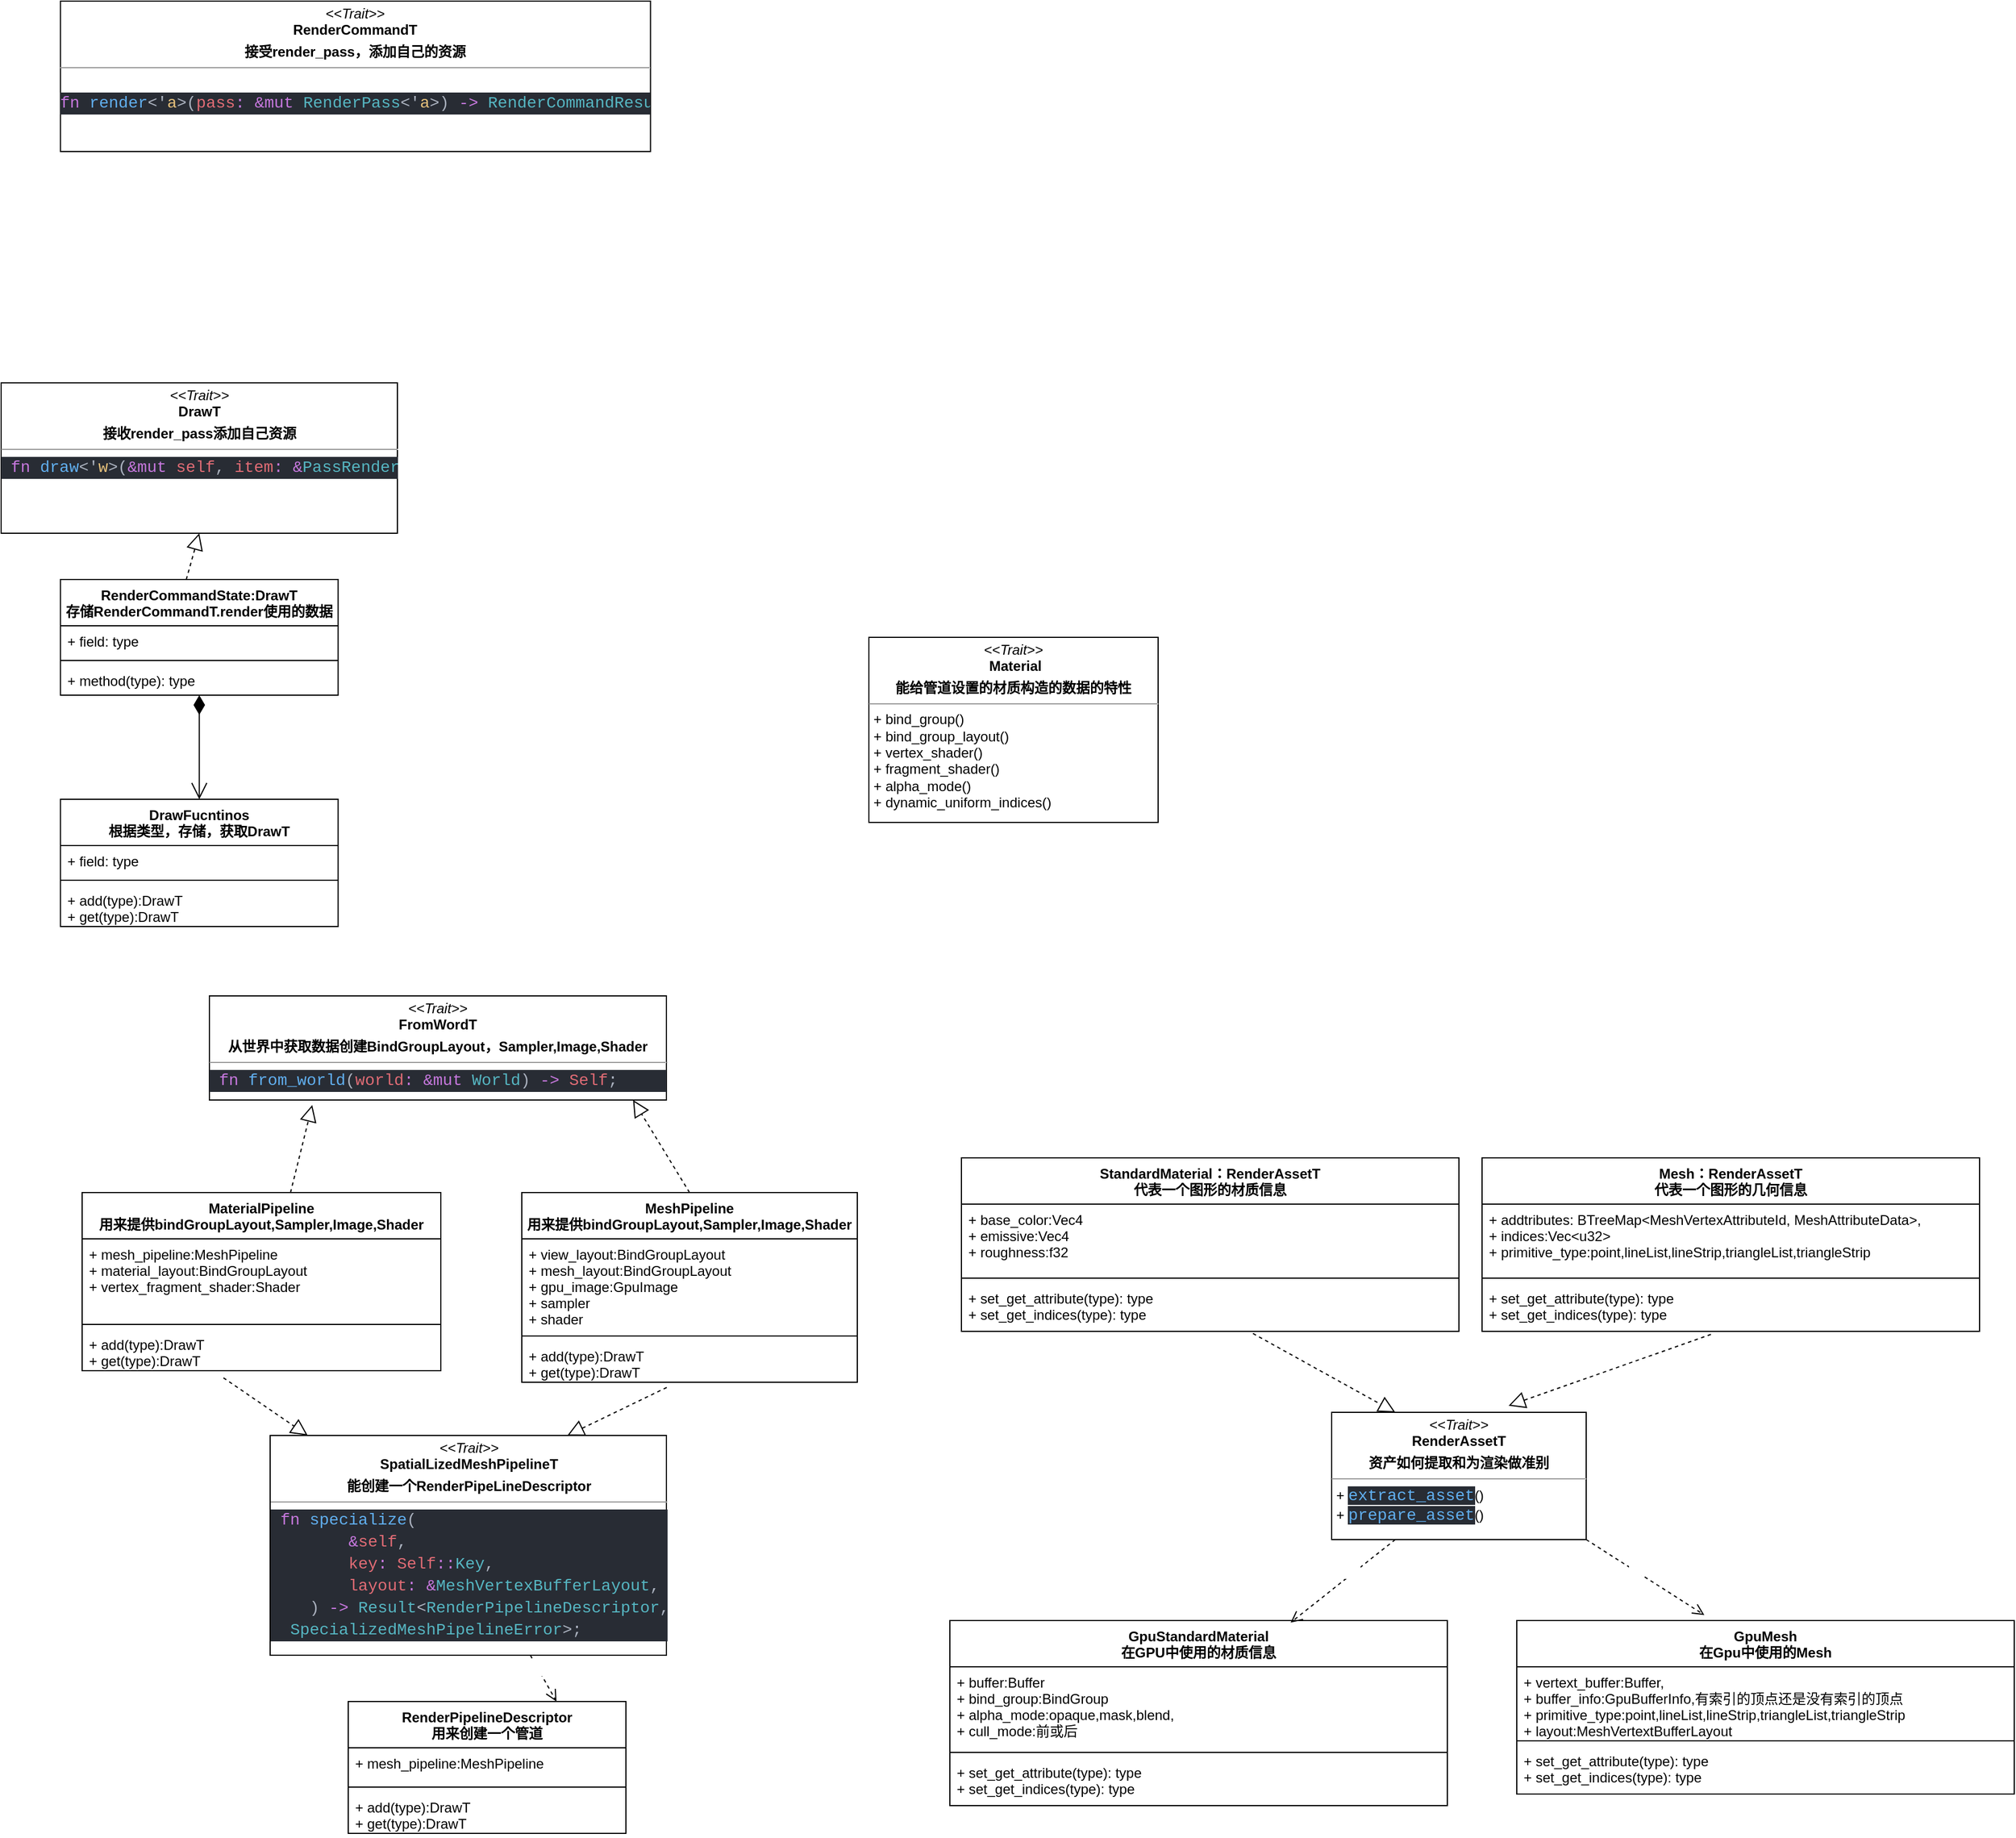 <mxfile version="20.0.0" type="device" pages="2"><diagram id="ZS0xPKCjgFTP1WVZPQhZ" name="Draw"><mxGraphModel dx="1178" dy="1984" grid="1" gridSize="10" guides="1" tooltips="1" connect="1" arrows="1" fold="1" page="1" pageScale="1" pageWidth="827" pageHeight="1169" math="0" shadow="0"><root><mxCell id="0"/><mxCell id="1" parent="0"/><mxCell id="HvEol30qNdgQpNLRlhJi-6" value="&lt;p style=&quot;margin:0px;margin-top:4px;text-align:center;&quot;&gt;&lt;i&gt;&amp;lt;&amp;lt;Trait&amp;gt;&amp;gt;&lt;/i&gt;&lt;br&gt;&lt;b&gt;DrawT&lt;/b&gt;&lt;/p&gt;&lt;p style=&quot;margin:0px;margin-top:4px;text-align:center;&quot;&gt;&lt;b&gt;接收render_pass添加自己资源&lt;/b&gt;&lt;/p&gt;&lt;hr size=&quot;1&quot;&gt;&lt;p style=&quot;margin:0px;margin-left:4px;&quot;&gt;&lt;/p&gt;&lt;div style=&quot;color: rgb(171, 178, 191); background-color: rgb(40, 44, 52); font-family: Consolas, &amp;quot;Courier New&amp;quot;, monospace; font-size: 14px; line-height: 19px;&quot;&gt;&amp;nbsp;&lt;span style=&quot;color: #c678dd;&quot;&gt;fn&lt;/span&gt; &lt;span style=&quot;color: #61afef;&quot;&gt;draw&lt;/span&gt;&amp;lt;'&lt;span style=&quot;color: #e5c07b;&quot;&gt;w&lt;/span&gt;&amp;gt;(&lt;span style=&quot;color: #c678dd;&quot;&gt;&amp;amp;mut&lt;/span&gt; &lt;span style=&quot;color: #e06c75;&quot;&gt;self&lt;/span&gt;, &lt;span style=&quot;color: #e06c75;&quot;&gt;item&lt;/span&gt;&lt;span style=&quot;color: #c678dd;&quot;&gt;:&lt;/span&gt; &lt;span style=&quot;color: #c678dd;&quot;&gt;&amp;amp;&lt;/span&gt;&lt;span style=&quot;color: #56b6c2;&quot;&gt;PassRender&lt;/span&gt;);&lt;/div&gt;&lt;p style=&quot;margin:0px;margin-left:4px;&quot;&gt;&lt;br&gt;&lt;/p&gt;" style="verticalAlign=top;align=left;overflow=fill;fontSize=12;fontFamily=Helvetica;html=1;" vertex="1" parent="1"><mxGeometry y="20" width="342.5" height="130" as="geometry"/></mxCell><mxCell id="HvEol30qNdgQpNLRlhJi-14" value="DrawFucntinos&#10;根据类型，存储，获取DrawT" style="swimlane;fontStyle=1;align=center;verticalAlign=top;childLayout=stackLayout;horizontal=1;startSize=40;horizontalStack=0;resizeParent=1;resizeParentMax=0;resizeLast=0;collapsible=1;marginBottom=0;" vertex="1" parent="1"><mxGeometry x="51.25" y="380" width="240" height="110" as="geometry"/></mxCell><mxCell id="HvEol30qNdgQpNLRlhJi-15" value="+ field: type" style="text;strokeColor=none;fillColor=none;align=left;verticalAlign=top;spacingLeft=4;spacingRight=4;overflow=hidden;rotatable=0;points=[[0,0.5],[1,0.5]];portConstraint=eastwest;" vertex="1" parent="HvEol30qNdgQpNLRlhJi-14"><mxGeometry y="40" width="240" height="26" as="geometry"/></mxCell><mxCell id="HvEol30qNdgQpNLRlhJi-16" value="" style="line;strokeWidth=1;fillColor=none;align=left;verticalAlign=middle;spacingTop=-1;spacingLeft=3;spacingRight=3;rotatable=0;labelPosition=right;points=[];portConstraint=eastwest;" vertex="1" parent="HvEol30qNdgQpNLRlhJi-14"><mxGeometry y="66" width="240" height="8" as="geometry"/></mxCell><mxCell id="HvEol30qNdgQpNLRlhJi-17" value="+ add(type):DrawT&#10;+ get(type):DrawT" style="text;strokeColor=none;fillColor=none;align=left;verticalAlign=top;spacingLeft=4;spacingRight=4;overflow=hidden;rotatable=0;points=[[0,0.5],[1,0.5]];portConstraint=eastwest;" vertex="1" parent="HvEol30qNdgQpNLRlhJi-14"><mxGeometry y="74" width="240" height="36" as="geometry"/></mxCell><mxCell id="Av7IVXU9ftDxY-Iki5OY-1" value="RenderCommandState:DrawT&#10;存储RenderCommandT.render使用的数据" style="swimlane;fontStyle=1;align=center;verticalAlign=top;childLayout=stackLayout;horizontal=1;startSize=40;horizontalStack=0;resizeParent=1;resizeParentMax=0;resizeLast=0;collapsible=1;marginBottom=0;" vertex="1" parent="1"><mxGeometry x="51.25" y="190" width="240" height="100" as="geometry"/></mxCell><mxCell id="Av7IVXU9ftDxY-Iki5OY-33" value="" style="endArrow=block;dashed=1;endFill=0;endSize=12;html=1;rounded=0;fontColor=#FFFFFF;entryX=0.5;entryY=1;entryDx=0;entryDy=0;" edge="1" parent="Av7IVXU9ftDxY-Iki5OY-1" target="HvEol30qNdgQpNLRlhJi-6"><mxGeometry width="160" relative="1" as="geometry"><mxPoint x="108.75" as="sourcePoint"/><mxPoint x="268.75" as="targetPoint"/></mxGeometry></mxCell><mxCell id="Av7IVXU9ftDxY-Iki5OY-2" value="+ field: type" style="text;strokeColor=none;fillColor=none;align=left;verticalAlign=top;spacingLeft=4;spacingRight=4;overflow=hidden;rotatable=0;points=[[0,0.5],[1,0.5]];portConstraint=eastwest;" vertex="1" parent="Av7IVXU9ftDxY-Iki5OY-1"><mxGeometry y="40" width="240" height="26" as="geometry"/></mxCell><mxCell id="Av7IVXU9ftDxY-Iki5OY-3" value="" style="line;strokeWidth=1;fillColor=none;align=left;verticalAlign=middle;spacingTop=-1;spacingLeft=3;spacingRight=3;rotatable=0;labelPosition=right;points=[];portConstraint=eastwest;" vertex="1" parent="Av7IVXU9ftDxY-Iki5OY-1"><mxGeometry y="66" width="240" height="8" as="geometry"/></mxCell><mxCell id="Av7IVXU9ftDxY-Iki5OY-4" value="+ method(type): type" style="text;strokeColor=none;fillColor=none;align=left;verticalAlign=top;spacingLeft=4;spacingRight=4;overflow=hidden;rotatable=0;points=[[0,0.5],[1,0.5]];portConstraint=eastwest;" vertex="1" parent="Av7IVXU9ftDxY-Iki5OY-1"><mxGeometry y="74" width="240" height="26" as="geometry"/></mxCell><mxCell id="Av7IVXU9ftDxY-Iki5OY-5" value="&lt;p style=&quot;margin:0px;margin-top:4px;text-align:center;&quot;&gt;&lt;i&gt;&amp;lt;&amp;lt;Trait&amp;gt;&amp;gt;&lt;/i&gt;&lt;br&gt;&lt;b&gt;RenderCommandT&lt;/b&gt;&lt;/p&gt;&lt;p style=&quot;margin:0px;margin-top:4px;text-align:center;&quot;&gt;&lt;b&gt;接受render_pass，添加自己的资源&lt;/b&gt;&lt;/p&gt;&lt;hr size=&quot;1&quot;&gt;&lt;p style=&quot;margin:0px;margin-left:4px;&quot;&gt;&lt;/p&gt;&lt;p style=&quot;margin:0px;margin-left:4px;&quot;&gt;&lt;br&gt;&lt;/p&gt;&lt;div style=&quot;color: rgb(171, 178, 191); background-color: rgb(40, 44, 52); font-family: Consolas, &amp;quot;Courier New&amp;quot;, monospace; font-size: 14px; line-height: 19px;&quot;&gt;&lt;span style=&quot;color: #c678dd;&quot;&gt;fn&lt;/span&gt; &lt;span style=&quot;color: #61afef;&quot;&gt;render&lt;/span&gt;&amp;lt;'&lt;span style=&quot;color: #e5c07b;&quot;&gt;a&lt;/span&gt;&amp;gt;(&lt;span style=&quot;color: #e06c75;&quot;&gt;pass&lt;/span&gt;&lt;span style=&quot;color: #c678dd;&quot;&gt;:&lt;/span&gt; &lt;span style=&quot;color: #c678dd;&quot;&gt;&amp;amp;mut&lt;/span&gt; &lt;span style=&quot;color: #56b6c2;&quot;&gt;RenderPass&lt;/span&gt;&amp;lt;'&lt;span style=&quot;color: #e5c07b;&quot;&gt;a&lt;/span&gt;&amp;gt;) &lt;span style=&quot;color: #c678dd;&quot;&gt;-&amp;gt;&lt;/span&gt; &lt;span style=&quot;color: #56b6c2;&quot;&gt;RenderCommandResult&lt;/span&gt;;&lt;/div&gt;" style="verticalAlign=top;align=left;overflow=fill;fontSize=12;fontFamily=Helvetica;html=1;" vertex="1" parent="1"><mxGeometry x="51.25" y="-310" width="510" height="130" as="geometry"/></mxCell><mxCell id="Av7IVXU9ftDxY-Iki5OY-25" value="&lt;p style=&quot;margin:0px;margin-top:4px;text-align:center;&quot;&gt;&lt;i&gt;&amp;lt;&amp;lt;Trait&amp;gt;&amp;gt;&lt;/i&gt;&lt;br&gt;&lt;b&gt;&amp;nbsp;Material&lt;/b&gt;&lt;/p&gt;&lt;p style=&quot;margin:0px;margin-top:4px;text-align:center;&quot;&gt;&lt;b&gt;能给管道设置的材质构造的数据的特性&lt;/b&gt;&lt;/p&gt;&lt;hr size=&quot;1&quot;&gt;&lt;p style=&quot;margin:0px;margin-left:4px;&quot;&gt;&lt;/p&gt;&lt;p style=&quot;margin:0px;margin-left:4px;&quot;&gt;+ bind_group()&lt;/p&gt;&lt;p style=&quot;margin:0px;margin-left:4px;&quot;&gt;+ bind_group_layout()&lt;/p&gt;&lt;p style=&quot;margin:0px;margin-left:4px;&quot;&gt;+ vertex_shader()&lt;/p&gt;&lt;p style=&quot;margin:0px;margin-left:4px;&quot;&gt;+ fragment_shader()&lt;/p&gt;&lt;p style=&quot;margin:0px;margin-left:4px;&quot;&gt;+ alpha_mode()&lt;/p&gt;&lt;p style=&quot;margin:0px;margin-left:4px;&quot;&gt;+ dynamic_uniform_indices()&lt;/p&gt;" style="verticalAlign=top;align=left;overflow=fill;fontSize=12;fontFamily=Helvetica;html=1;" vertex="1" parent="1"><mxGeometry x="750" y="240" width="250" height="160" as="geometry"/></mxCell><mxCell id="Av7IVXU9ftDxY-Iki5OY-34" value="1" style="endArrow=open;html=1;endSize=12;startArrow=diamondThin;startSize=14;startFill=1;edgeStyle=orthogonalEdgeStyle;align=left;verticalAlign=bottom;rounded=0;fontColor=#FFFFFF;entryX=0.5;entryY=0;entryDx=0;entryDy=0;" edge="1" parent="1" source="Av7IVXU9ftDxY-Iki5OY-1" target="HvEol30qNdgQpNLRlhJi-14"><mxGeometry x="-1" y="3" relative="1" as="geometry"><mxPoint x="270" y="330" as="sourcePoint"/><mxPoint x="620" y="240" as="targetPoint"/></mxGeometry></mxCell><mxCell id="Av7IVXU9ftDxY-Iki5OY-67" value="" style="group" vertex="1" connectable="0" parent="1"><mxGeometry x="70" y="550" width="670" height="724" as="geometry"/></mxCell><mxCell id="Av7IVXU9ftDxY-Iki5OY-48" value="&lt;p style=&quot;margin:0px;margin-top:4px;text-align:center;&quot;&gt;&lt;i&gt;&amp;lt;&amp;lt;Trait&amp;gt;&amp;gt;&lt;/i&gt;&lt;br&gt;&lt;b&gt;SpatialLizedMeshPipelineT&lt;/b&gt;&lt;/p&gt;&lt;p style=&quot;margin:0px;margin-top:4px;text-align:center;&quot;&gt;&lt;b&gt;能创建一个RenderPipeLineDescriptor&lt;/b&gt;&lt;/p&gt;&lt;hr size=&quot;1&quot;&gt;&lt;p style=&quot;margin:0px;margin-left:4px;&quot;&gt;&lt;/p&gt;&lt;div style=&quot;color: rgb(171, 178, 191); background-color: rgb(40, 44, 52); font-family: Consolas, &amp;quot;Courier New&amp;quot;, monospace; font-size: 14px; line-height: 19px;&quot;&gt;&amp;nbsp;&lt;span style=&quot;color: rgb(198, 120, 221);&quot;&gt;fn&lt;/span&gt;&lt;span style=&quot;&quot;&gt; &lt;/span&gt;&lt;span style=&quot;color: rgb(97, 175, 239);&quot;&gt;specialize&lt;/span&gt;&lt;span style=&quot;&quot;&gt;(&lt;/span&gt;&lt;/div&gt;&lt;div style=&quot;color: rgb(171, 178, 191); background-color: rgb(40, 44, 52); font-family: Consolas, &amp;quot;Courier New&amp;quot;, monospace; font-size: 14px; line-height: 19px;&quot;&gt;&lt;div&gt;&amp;nbsp; &amp;nbsp; &amp;nbsp; &amp;nbsp; &lt;span style=&quot;color: #c678dd;&quot;&gt;&amp;amp;&lt;/span&gt;&lt;span style=&quot;color: #e06c75;&quot;&gt;self&lt;/span&gt;,&lt;/div&gt;&lt;div&gt;&amp;nbsp; &amp;nbsp; &amp;nbsp; &amp;nbsp; &lt;span style=&quot;color: #e06c75;&quot;&gt;key&lt;/span&gt;&lt;span style=&quot;color: #c678dd;&quot;&gt;:&lt;/span&gt; &lt;span style=&quot;color: #e06c75;&quot;&gt;Self&lt;/span&gt;&lt;span style=&quot;color: #c678dd;&quot;&gt;::&lt;/span&gt;&lt;span style=&quot;color: #56b6c2;&quot;&gt;Key&lt;/span&gt;,&lt;/div&gt;&lt;div&gt;&amp;nbsp; &amp;nbsp; &amp;nbsp; &amp;nbsp; &lt;span style=&quot;color: #e06c75;&quot;&gt;layout&lt;/span&gt;&lt;span style=&quot;color: #c678dd;&quot;&gt;:&lt;/span&gt; &lt;span style=&quot;color: #c678dd;&quot;&gt;&amp;amp;&lt;/span&gt;&lt;span style=&quot;color: #56b6c2;&quot;&gt;MeshVertexBufferLayout&lt;/span&gt;,&lt;/div&gt;&lt;div&gt;&amp;nbsp; &amp;nbsp; ) &lt;span style=&quot;color: #c678dd;&quot;&gt;-&amp;gt;&lt;/span&gt; &lt;span style=&quot;color: #56b6c2;&quot;&gt;Result&lt;/span&gt;&amp;lt;&lt;span style=&quot;color: #56b6c2;&quot;&gt;RenderPipelineDescriptor&lt;/span&gt;,&lt;/div&gt;&lt;div&gt;&amp;nbsp; &lt;span style=&quot;color: #56b6c2;&quot;&gt;SpecializedMeshPipelineError&lt;/span&gt;&amp;gt;;&lt;/div&gt;&lt;/div&gt;&lt;p style=&quot;margin:0px;margin-left:4px;&quot;&gt;&lt;br&gt;&lt;/p&gt;" style="verticalAlign=top;align=left;overflow=fill;fontSize=12;fontFamily=Helvetica;html=1;" vertex="1" parent="Av7IVXU9ftDxY-Iki5OY-67"><mxGeometry x="162.5" y="380" width="342.5" height="190" as="geometry"/></mxCell><mxCell id="Av7IVXU9ftDxY-Iki5OY-49" value="MaterialPipeline&#10;用来提供bindGroupLayout,Sampler,Image,Shader" style="swimlane;fontStyle=1;align=center;verticalAlign=top;childLayout=stackLayout;horizontal=1;startSize=40;horizontalStack=0;resizeParent=1;resizeParentMax=0;resizeLast=0;collapsible=1;marginBottom=0;" vertex="1" parent="Av7IVXU9ftDxY-Iki5OY-67"><mxGeometry y="170" width="310" height="154" as="geometry"/></mxCell><mxCell id="Av7IVXU9ftDxY-Iki5OY-50" value="+ mesh_pipeline:MeshPipeline&#10;+ material_layout:BindGroupLayout&#10;+ vertex_fragment_shader:Shader" style="text;strokeColor=none;fillColor=none;align=left;verticalAlign=top;spacingLeft=4;spacingRight=4;overflow=hidden;rotatable=0;points=[[0,0.5],[1,0.5]];portConstraint=eastwest;" vertex="1" parent="Av7IVXU9ftDxY-Iki5OY-49"><mxGeometry y="40" width="310" height="70" as="geometry"/></mxCell><mxCell id="Av7IVXU9ftDxY-Iki5OY-51" value="" style="line;strokeWidth=1;fillColor=none;align=left;verticalAlign=middle;spacingTop=-1;spacingLeft=3;spacingRight=3;rotatable=0;labelPosition=right;points=[];portConstraint=eastwest;" vertex="1" parent="Av7IVXU9ftDxY-Iki5OY-49"><mxGeometry y="110" width="310" height="8" as="geometry"/></mxCell><mxCell id="Av7IVXU9ftDxY-Iki5OY-52" value="+ add(type):DrawT&#10;+ get(type):DrawT" style="text;strokeColor=none;fillColor=none;align=left;verticalAlign=top;spacingLeft=4;spacingRight=4;overflow=hidden;rotatable=0;points=[[0,0.5],[1,0.5]];portConstraint=eastwest;" vertex="1" parent="Av7IVXU9ftDxY-Iki5OY-49"><mxGeometry y="118" width="310" height="36" as="geometry"/></mxCell><mxCell id="Av7IVXU9ftDxY-Iki5OY-53" value="" style="endArrow=block;dashed=1;endFill=0;endSize=12;html=1;rounded=0;fontColor=#FFFFFF;exitX=0.394;exitY=1.171;exitDx=0;exitDy=0;exitPerimeter=0;" edge="1" parent="Av7IVXU9ftDxY-Iki5OY-67" source="Av7IVXU9ftDxY-Iki5OY-52" target="Av7IVXU9ftDxY-Iki5OY-48"><mxGeometry width="160" relative="1" as="geometry"><mxPoint x="570" y="-90.002" as="sourcePoint"/><mxPoint x="693.02" y="-21.85" as="targetPoint"/><Array as="points"/></mxGeometry></mxCell><mxCell id="Av7IVXU9ftDxY-Iki5OY-54" value="RenderPipelineDescriptor&#10;用来创建一个管道" style="swimlane;fontStyle=1;align=center;verticalAlign=top;childLayout=stackLayout;horizontal=1;startSize=40;horizontalStack=0;resizeParent=1;resizeParentMax=0;resizeLast=0;collapsible=1;marginBottom=0;" vertex="1" parent="Av7IVXU9ftDxY-Iki5OY-67"><mxGeometry x="230" y="610" width="240" height="114" as="geometry"/></mxCell><mxCell id="Av7IVXU9ftDxY-Iki5OY-55" value="+ mesh_pipeline:MeshPipeline" style="text;strokeColor=none;fillColor=none;align=left;verticalAlign=top;spacingLeft=4;spacingRight=4;overflow=hidden;rotatable=0;points=[[0,0.5],[1,0.5]];portConstraint=eastwest;" vertex="1" parent="Av7IVXU9ftDxY-Iki5OY-54"><mxGeometry y="40" width="240" height="30" as="geometry"/></mxCell><mxCell id="Av7IVXU9ftDxY-Iki5OY-56" value="" style="line;strokeWidth=1;fillColor=none;align=left;verticalAlign=middle;spacingTop=-1;spacingLeft=3;spacingRight=3;rotatable=0;labelPosition=right;points=[];portConstraint=eastwest;" vertex="1" parent="Av7IVXU9ftDxY-Iki5OY-54"><mxGeometry y="70" width="240" height="8" as="geometry"/></mxCell><mxCell id="Av7IVXU9ftDxY-Iki5OY-57" value="+ add(type):DrawT&#10;+ get(type):DrawT" style="text;strokeColor=none;fillColor=none;align=left;verticalAlign=top;spacingLeft=4;spacingRight=4;overflow=hidden;rotatable=0;points=[[0,0.5],[1,0.5]];portConstraint=eastwest;" vertex="1" parent="Av7IVXU9ftDxY-Iki5OY-54"><mxGeometry y="78" width="240" height="36" as="geometry"/></mxCell><mxCell id="Av7IVXU9ftDxY-Iki5OY-58" value="return" style="html=1;verticalAlign=bottom;endArrow=open;dashed=1;endSize=8;rounded=0;fontColor=#FFFFFF;entryX=0.75;entryY=0;entryDx=0;entryDy=0;" edge="1" parent="Av7IVXU9ftDxY-Iki5OY-67" source="Av7IVXU9ftDxY-Iki5OY-48" target="Av7IVXU9ftDxY-Iki5OY-54"><mxGeometry relative="1" as="geometry"><mxPoint x="480" y="240" as="sourcePoint"/><mxPoint x="400" y="240" as="targetPoint"/></mxGeometry></mxCell><mxCell id="Av7IVXU9ftDxY-Iki5OY-59" value="MeshPipeline&#10;用来提供bindGroupLayout,Sampler,Image,Shader" style="swimlane;fontStyle=1;align=center;verticalAlign=top;childLayout=stackLayout;horizontal=1;startSize=40;horizontalStack=0;resizeParent=1;resizeParentMax=0;resizeLast=0;collapsible=1;marginBottom=0;" vertex="1" parent="Av7IVXU9ftDxY-Iki5OY-67"><mxGeometry x="380" y="170" width="290" height="164" as="geometry"/></mxCell><mxCell id="Av7IVXU9ftDxY-Iki5OY-60" value="+ view_layout:BindGroupLayout&#10;+ mesh_layout:BindGroupLayout&#10;+ gpu_image:GpuImage&#10;+ sampler&#10;+ shader&#10;" style="text;strokeColor=none;fillColor=none;align=left;verticalAlign=top;spacingLeft=4;spacingRight=4;overflow=hidden;rotatable=0;points=[[0,0.5],[1,0.5]];portConstraint=eastwest;" vertex="1" parent="Av7IVXU9ftDxY-Iki5OY-59"><mxGeometry y="40" width="290" height="80" as="geometry"/></mxCell><mxCell id="Av7IVXU9ftDxY-Iki5OY-61" value="" style="line;strokeWidth=1;fillColor=none;align=left;verticalAlign=middle;spacingTop=-1;spacingLeft=3;spacingRight=3;rotatable=0;labelPosition=right;points=[];portConstraint=eastwest;" vertex="1" parent="Av7IVXU9ftDxY-Iki5OY-59"><mxGeometry y="120" width="290" height="8" as="geometry"/></mxCell><mxCell id="Av7IVXU9ftDxY-Iki5OY-62" value="+ add(type):DrawT&#10;+ get(type):DrawT" style="text;strokeColor=none;fillColor=none;align=left;verticalAlign=top;spacingLeft=4;spacingRight=4;overflow=hidden;rotatable=0;points=[[0,0.5],[1,0.5]];portConstraint=eastwest;" vertex="1" parent="Av7IVXU9ftDxY-Iki5OY-59"><mxGeometry y="128" width="290" height="36" as="geometry"/></mxCell><mxCell id="Av7IVXU9ftDxY-Iki5OY-63" value="" style="endArrow=block;dashed=1;endFill=0;endSize=12;html=1;rounded=0;fontColor=#FFFFFF;entryX=0.75;entryY=0;entryDx=0;entryDy=0;exitX=0.432;exitY=1.125;exitDx=0;exitDy=0;exitPerimeter=0;" edge="1" parent="Av7IVXU9ftDxY-Iki5OY-67" source="Av7IVXU9ftDxY-Iki5OY-62" target="Av7IVXU9ftDxY-Iki5OY-48"><mxGeometry width="160" relative="1" as="geometry"><mxPoint x="657" y="330.156" as="sourcePoint"/><mxPoint x="768.065" y="400" as="targetPoint"/><Array as="points"/></mxGeometry></mxCell><mxCell id="Av7IVXU9ftDxY-Iki5OY-64" value="&lt;p style=&quot;margin:0px;margin-top:4px;text-align:center;&quot;&gt;&lt;i&gt;&amp;lt;&amp;lt;Trait&amp;gt;&amp;gt;&lt;/i&gt;&lt;br&gt;&lt;b&gt;FromWordT&lt;/b&gt;&lt;/p&gt;&lt;p style=&quot;margin:0px;margin-top:4px;text-align:center;&quot;&gt;&lt;b&gt;从世界中获取数据创建BindGroupLayout，Sampler,Image,Shader&lt;/b&gt;&lt;/p&gt;&lt;hr size=&quot;1&quot;&gt;&lt;p style=&quot;margin:0px;margin-left:4px;&quot;&gt;&lt;/p&gt;&lt;div style=&quot;color: rgb(171, 178, 191); background-color: rgb(40, 44, 52); font-family: Consolas, &amp;quot;Courier New&amp;quot;, monospace; font-size: 14px; line-height: 19px;&quot;&gt;&amp;nbsp;&lt;span style=&quot;color: rgb(198, 120, 221);&quot;&gt;fn&lt;/span&gt;&lt;span style=&quot;&quot;&gt; &lt;/span&gt;&lt;span style=&quot;color: rgb(97, 175, 239);&quot;&gt;from_world&lt;/span&gt;&lt;span style=&quot;&quot;&gt;(&lt;/span&gt;&lt;span style=&quot;color: rgb(224, 108, 117);&quot;&gt;world&lt;/span&gt;&lt;span style=&quot;color: rgb(198, 120, 221);&quot;&gt;:&lt;/span&gt;&lt;span style=&quot;&quot;&gt; &lt;/span&gt;&lt;span style=&quot;color: rgb(198, 120, 221);&quot;&gt;&amp;amp;mut&lt;/span&gt;&lt;span style=&quot;&quot;&gt; &lt;/span&gt;&lt;span style=&quot;color: rgb(86, 182, 194);&quot;&gt;World&lt;/span&gt;&lt;span style=&quot;&quot;&gt;) &lt;/span&gt;&lt;span style=&quot;color: rgb(198, 120, 221);&quot;&gt;-&amp;gt;&lt;/span&gt;&lt;span style=&quot;&quot;&gt; &lt;/span&gt;&lt;span style=&quot;color: rgb(224, 108, 117);&quot;&gt;Self&lt;/span&gt;&lt;span style=&quot;&quot;&gt;;&lt;/span&gt;&lt;/div&gt;&lt;p style=&quot;margin:0px;margin-left:4px;&quot;&gt;&lt;br&gt;&lt;/p&gt;" style="verticalAlign=top;align=left;overflow=fill;fontSize=12;fontFamily=Helvetica;html=1;" vertex="1" parent="Av7IVXU9ftDxY-Iki5OY-67"><mxGeometry x="110" width="395" height="90" as="geometry"/></mxCell><mxCell id="Av7IVXU9ftDxY-Iki5OY-65" value="" style="endArrow=block;dashed=1;endFill=0;endSize=12;html=1;rounded=0;fontColor=#FFFFFF;entryX=0.225;entryY=1.048;entryDx=0;entryDy=0;entryPerimeter=0;exitX=0.581;exitY=0;exitDx=0;exitDy=0;exitPerimeter=0;" edge="1" parent="Av7IVXU9ftDxY-Iki5OY-67" source="Av7IVXU9ftDxY-Iki5OY-49" target="Av7IVXU9ftDxY-Iki5OY-64"><mxGeometry width="160" relative="1" as="geometry"><mxPoint x="190" y="160" as="sourcePoint"/><mxPoint x="142.82" y="109.84" as="targetPoint"/><Array as="points"/></mxGeometry></mxCell><mxCell id="Av7IVXU9ftDxY-Iki5OY-66" value="" style="endArrow=block;dashed=1;endFill=0;endSize=12;html=1;rounded=0;fontColor=#FFFFFF;entryX=0.927;entryY=1;entryDx=0;entryDy=0;entryPerimeter=0;exitX=0.5;exitY=0;exitDx=0;exitDy=0;" edge="1" parent="Av7IVXU9ftDxY-Iki5OY-67" source="Av7IVXU9ftDxY-Iki5OY-59" target="Av7IVXU9ftDxY-Iki5OY-64"><mxGeometry width="160" relative="1" as="geometry"><mxPoint x="391.25" y="99.996" as="sourcePoint"/><mxPoint x="464.07" y="149.84" as="targetPoint"/><Array as="points"/></mxGeometry></mxCell><mxCell id="Av7IVXU9ftDxY-Iki5OY-68" value="" style="group" vertex="1" connectable="0" parent="1"><mxGeometry x="820" y="690" width="920" height="560" as="geometry"/></mxCell><mxCell id="Av7IVXU9ftDxY-Iki5OY-10" value="Mesh：RenderAssetT&#10;代表一个图形的几何信息" style="swimlane;fontStyle=1;align=center;verticalAlign=top;childLayout=stackLayout;horizontal=1;startSize=40;horizontalStack=0;resizeParent=1;resizeParentMax=0;resizeLast=0;collapsible=1;marginBottom=0;" vertex="1" parent="Av7IVXU9ftDxY-Iki5OY-68"><mxGeometry x="460" width="430" height="150" as="geometry"/></mxCell><mxCell id="Av7IVXU9ftDxY-Iki5OY-11" value="+ addtributes: BTreeMap&lt;MeshVertexAttributeId, MeshAttributeData&gt;,&#10;+ indices:Vec&lt;u32&gt;&#10;+ primitive_type:point,lineList,lineStrip,triangleList,triangleStrip" style="text;strokeColor=none;fillColor=none;align=left;verticalAlign=top;spacingLeft=4;spacingRight=4;overflow=hidden;rotatable=0;points=[[0,0.5],[1,0.5]];portConstraint=eastwest;" vertex="1" parent="Av7IVXU9ftDxY-Iki5OY-10"><mxGeometry y="40" width="430" height="60" as="geometry"/></mxCell><mxCell id="Av7IVXU9ftDxY-Iki5OY-12" value="" style="line;strokeWidth=1;fillColor=none;align=left;verticalAlign=middle;spacingTop=-1;spacingLeft=3;spacingRight=3;rotatable=0;labelPosition=right;points=[];portConstraint=eastwest;" vertex="1" parent="Av7IVXU9ftDxY-Iki5OY-10"><mxGeometry y="100" width="430" height="8" as="geometry"/></mxCell><mxCell id="Av7IVXU9ftDxY-Iki5OY-13" value="+ set_get_attribute(type): type&#10;+ set_get_indices(type): type" style="text;strokeColor=none;fillColor=none;align=left;verticalAlign=top;spacingLeft=4;spacingRight=4;overflow=hidden;rotatable=0;points=[[0,0.5],[1,0.5]];portConstraint=eastwest;" vertex="1" parent="Av7IVXU9ftDxY-Iki5OY-10"><mxGeometry y="108" width="430" height="42" as="geometry"/></mxCell><mxCell id="Av7IVXU9ftDxY-Iki5OY-21" value="GpuMesh&#10;在Gpu中使用的Mesh" style="swimlane;fontStyle=1;align=center;verticalAlign=top;childLayout=stackLayout;horizontal=1;startSize=40;horizontalStack=0;resizeParent=1;resizeParentMax=0;resizeLast=0;collapsible=1;marginBottom=0;" vertex="1" parent="Av7IVXU9ftDxY-Iki5OY-68"><mxGeometry x="490" y="400" width="430" height="150" as="geometry"/></mxCell><mxCell id="Av7IVXU9ftDxY-Iki5OY-22" value="+ vertext_buffer:Buffer,&#10;+ buffer_info:GpuBufferInfo,有索引的顶点还是没有索引的顶点&#10;+ primitive_type:point,lineList,lineStrip,triangleList,triangleStrip&#10;+ layout:MeshVertextBufferLayout" style="text;strokeColor=none;fillColor=none;align=left;verticalAlign=top;spacingLeft=4;spacingRight=4;overflow=hidden;rotatable=0;points=[[0,0.5],[1,0.5]];portConstraint=eastwest;" vertex="1" parent="Av7IVXU9ftDxY-Iki5OY-21"><mxGeometry y="40" width="430" height="60" as="geometry"/></mxCell><mxCell id="Av7IVXU9ftDxY-Iki5OY-23" value="" style="line;strokeWidth=1;fillColor=none;align=left;verticalAlign=middle;spacingTop=-1;spacingLeft=3;spacingRight=3;rotatable=0;labelPosition=right;points=[];portConstraint=eastwest;" vertex="1" parent="Av7IVXU9ftDxY-Iki5OY-21"><mxGeometry y="100" width="430" height="8" as="geometry"/></mxCell><mxCell id="Av7IVXU9ftDxY-Iki5OY-24" value="+ set_get_attribute(type): type&#10;+ set_get_indices(type): type" style="text;strokeColor=none;fillColor=none;align=left;verticalAlign=top;spacingLeft=4;spacingRight=4;overflow=hidden;rotatable=0;points=[[0,0.5],[1,0.5]];portConstraint=eastwest;" vertex="1" parent="Av7IVXU9ftDxY-Iki5OY-21"><mxGeometry y="108" width="430" height="42" as="geometry"/></mxCell><mxCell id="Av7IVXU9ftDxY-Iki5OY-26" value="&lt;p style=&quot;margin:0px;margin-top:4px;text-align:center;&quot;&gt;&lt;i&gt;&amp;lt;&amp;lt;Trait&amp;gt;&amp;gt;&lt;/i&gt;&lt;br&gt;&lt;b&gt;RenderAssetT&lt;/b&gt;&lt;/p&gt;&lt;p style=&quot;margin:0px;margin-top:4px;text-align:center;&quot;&gt;&lt;b&gt;资产如何提取和为渲染做准别&lt;/b&gt;&lt;/p&gt;&lt;hr size=&quot;1&quot;&gt;&lt;p style=&quot;margin:0px;margin-left:4px;&quot;&gt;&lt;/p&gt;&lt;p style=&quot;margin:0px;margin-left:4px;&quot;&gt;+&amp;nbsp;&lt;span style=&quot;color: rgb(97, 175, 239); background-color: rgb(40, 44, 52); font-family: Consolas, &amp;quot;Courier New&amp;quot;, monospace; font-size: 14px;&quot;&gt;extract_asset&lt;/span&gt;&lt;span style=&quot;background-color: initial;&quot;&gt;()&lt;/span&gt;&lt;/p&gt;&lt;p style=&quot;margin:0px;margin-left:4px;&quot;&gt;+&amp;nbsp;&lt;span style=&quot;color: rgb(97, 175, 239); background-color: rgb(40, 44, 52); font-family: Consolas, &amp;quot;Courier New&amp;quot;, monospace; font-size: 14px;&quot;&gt;prepare_asset&lt;/span&gt;&lt;span style=&quot;background-color: initial;&quot;&gt;()&lt;/span&gt;&lt;/p&gt;" style="verticalAlign=top;align=left;overflow=fill;fontSize=12;fontFamily=Helvetica;html=1;" vertex="1" parent="Av7IVXU9ftDxY-Iki5OY-68"><mxGeometry x="330" y="220" width="220" height="110" as="geometry"/></mxCell><mxCell id="Av7IVXU9ftDxY-Iki5OY-30" value="return" style="html=1;verticalAlign=bottom;endArrow=open;dashed=1;endSize=8;rounded=0;fontColor=#FFFFFF;entryX=0.377;entryY=-0.032;entryDx=0;entryDy=0;exitX=1;exitY=1;exitDx=0;exitDy=0;entryPerimeter=0;" edge="1" parent="Av7IVXU9ftDxY-Iki5OY-68" source="Av7IVXU9ftDxY-Iki5OY-26" target="Av7IVXU9ftDxY-Iki5OY-21"><mxGeometry relative="1" as="geometry"><mxPoint x="320" y="340" as="sourcePoint"/><mxPoint x="180" y="400" as="targetPoint"/></mxGeometry></mxCell><mxCell id="Av7IVXU9ftDxY-Iki5OY-37" value="" style="endArrow=block;dashed=1;endFill=0;endSize=12;html=1;rounded=0;fontColor=#FFFFFF;entryX=0.695;entryY=-0.052;entryDx=0;entryDy=0;exitX=0.46;exitY=1.063;exitDx=0;exitDy=0;exitPerimeter=0;entryPerimeter=0;" edge="1" parent="Av7IVXU9ftDxY-Iki5OY-68" source="Av7IVXU9ftDxY-Iki5OY-13" target="Av7IVXU9ftDxY-Iki5OY-26"><mxGeometry width="160" relative="1" as="geometry"><mxPoint x="200" y="350" as="sourcePoint"/><mxPoint x="211.25" y="290" as="targetPoint"/><Array as="points"/></mxGeometry></mxCell><mxCell id="Av7IVXU9ftDxY-Iki5OY-38" value="StandardMaterial：RenderAssetT&#10;代表一个图形的材质信息" style="swimlane;fontStyle=1;align=center;verticalAlign=top;childLayout=stackLayout;horizontal=1;startSize=40;horizontalStack=0;resizeParent=1;resizeParentMax=0;resizeLast=0;collapsible=1;marginBottom=0;" vertex="1" parent="Av7IVXU9ftDxY-Iki5OY-68"><mxGeometry x="10" width="430" height="150" as="geometry"/></mxCell><mxCell id="Av7IVXU9ftDxY-Iki5OY-39" value="+ base_color:Vec4&#10;+ emissive:Vec4&#10;+ roughness:f32" style="text;strokeColor=none;fillColor=none;align=left;verticalAlign=top;spacingLeft=4;spacingRight=4;overflow=hidden;rotatable=0;points=[[0,0.5],[1,0.5]];portConstraint=eastwest;" vertex="1" parent="Av7IVXU9ftDxY-Iki5OY-38"><mxGeometry y="40" width="430" height="60" as="geometry"/></mxCell><mxCell id="Av7IVXU9ftDxY-Iki5OY-40" value="" style="line;strokeWidth=1;fillColor=none;align=left;verticalAlign=middle;spacingTop=-1;spacingLeft=3;spacingRight=3;rotatable=0;labelPosition=right;points=[];portConstraint=eastwest;" vertex="1" parent="Av7IVXU9ftDxY-Iki5OY-38"><mxGeometry y="100" width="430" height="8" as="geometry"/></mxCell><mxCell id="Av7IVXU9ftDxY-Iki5OY-41" value="+ set_get_attribute(type): type&#10;+ set_get_indices(type): type" style="text;strokeColor=none;fillColor=none;align=left;verticalAlign=top;spacingLeft=4;spacingRight=4;overflow=hidden;rotatable=0;points=[[0,0.5],[1,0.5]];portConstraint=eastwest;" vertex="1" parent="Av7IVXU9ftDxY-Iki5OY-38"><mxGeometry y="108" width="430" height="42" as="geometry"/></mxCell><mxCell id="Av7IVXU9ftDxY-Iki5OY-42" value="" style="endArrow=block;dashed=1;endFill=0;endSize=12;html=1;rounded=0;fontColor=#FFFFFF;entryX=0.25;entryY=0;entryDx=0;entryDy=0;exitX=0.586;exitY=1.044;exitDx=0;exitDy=0;exitPerimeter=0;" edge="1" parent="Av7IVXU9ftDxY-Iki5OY-68" source="Av7IVXU9ftDxY-Iki5OY-41" target="Av7IVXU9ftDxY-Iki5OY-26"><mxGeometry width="160" relative="1" as="geometry"><mxPoint x="353.34" y="484.25" as="sourcePoint"/><mxPoint x="60" y="405.75" as="targetPoint"/><Array as="points"/></mxGeometry></mxCell><mxCell id="Av7IVXU9ftDxY-Iki5OY-43" value="GpuStandardMaterial&#10;在GPU中使用的材质信息" style="swimlane;fontStyle=1;align=center;verticalAlign=top;childLayout=stackLayout;horizontal=1;startSize=40;horizontalStack=0;resizeParent=1;resizeParentMax=0;resizeLast=0;collapsible=1;marginBottom=0;" vertex="1" parent="Av7IVXU9ftDxY-Iki5OY-68"><mxGeometry y="400" width="430" height="160" as="geometry"/></mxCell><mxCell id="Av7IVXU9ftDxY-Iki5OY-44" value="+ buffer:Buffer&#10;+ bind_group:BindGroup&#10;+ alpha_mode:opaque,mask,blend,&#10;+ cull_mode:前或后" style="text;strokeColor=none;fillColor=none;align=left;verticalAlign=top;spacingLeft=4;spacingRight=4;overflow=hidden;rotatable=0;points=[[0,0.5],[1,0.5]];portConstraint=eastwest;" vertex="1" parent="Av7IVXU9ftDxY-Iki5OY-43"><mxGeometry y="40" width="430" height="70" as="geometry"/></mxCell><mxCell id="Av7IVXU9ftDxY-Iki5OY-45" value="" style="line;strokeWidth=1;fillColor=none;align=left;verticalAlign=middle;spacingTop=-1;spacingLeft=3;spacingRight=3;rotatable=0;labelPosition=right;points=[];portConstraint=eastwest;" vertex="1" parent="Av7IVXU9ftDxY-Iki5OY-43"><mxGeometry y="110" width="430" height="8" as="geometry"/></mxCell><mxCell id="Av7IVXU9ftDxY-Iki5OY-46" value="+ set_get_attribute(type): type&#10;+ set_get_indices(type): type" style="text;strokeColor=none;fillColor=none;align=left;verticalAlign=top;spacingLeft=4;spacingRight=4;overflow=hidden;rotatable=0;points=[[0,0.5],[1,0.5]];portConstraint=eastwest;" vertex="1" parent="Av7IVXU9ftDxY-Iki5OY-43"><mxGeometry y="118" width="430" height="42" as="geometry"/></mxCell><mxCell id="Av7IVXU9ftDxY-Iki5OY-47" value="return" style="html=1;verticalAlign=bottom;endArrow=open;dashed=1;endSize=8;rounded=0;fontColor=#FFFFFF;entryX=0.685;entryY=0.011;entryDx=0;entryDy=0;exitX=0.25;exitY=1;exitDx=0;exitDy=0;entryPerimeter=0;" edge="1" parent="Av7IVXU9ftDxY-Iki5OY-68" source="Av7IVXU9ftDxY-Iki5OY-26" target="Av7IVXU9ftDxY-Iki5OY-43"><mxGeometry relative="1" as="geometry"><mxPoint x="130" y="304.8" as="sourcePoint"/><mxPoint x="272.11" y="380.0" as="targetPoint"/></mxGeometry></mxCell></root></mxGraphModel></diagram><diagram id="EII5In0iQiFMygkY4Asz" name="Resource"><mxGraphModel dx="942" dy="652" grid="1" gridSize="10" guides="1" tooltips="1" connect="1" arrows="1" fold="1" page="1" pageScale="1" pageWidth="827" pageHeight="1169" math="0" shadow="0"><root><mxCell id="0"/><mxCell id="1" parent="0"/><mxCell id="j2HINY0qXW_7SGvpUNAb-1" value="Resource:ResourceT&#10;具体的资源种类，gtlf,image等" style="swimlane;fontStyle=1;align=center;verticalAlign=top;childLayout=stackLayout;horizontal=1;startSize=40;horizontalStack=0;resizeParent=1;resizeParentMax=0;resizeLast=0;collapsible=1;marginBottom=0;" vertex="1" parent="1"><mxGeometry x="670" y="15" width="240" height="100" as="geometry"/></mxCell><mxCell id="j2HINY0qXW_7SGvpUNAb-2" value="+ field: type" style="text;strokeColor=none;fillColor=none;align=left;verticalAlign=top;spacingLeft=4;spacingRight=4;overflow=hidden;rotatable=0;points=[[0,0.5],[1,0.5]];portConstraint=eastwest;" vertex="1" parent="j2HINY0qXW_7SGvpUNAb-1"><mxGeometry y="40" width="240" height="26" as="geometry"/></mxCell><mxCell id="j2HINY0qXW_7SGvpUNAb-3" value="" style="line;strokeWidth=1;fillColor=none;align=left;verticalAlign=middle;spacingTop=-1;spacingLeft=3;spacingRight=3;rotatable=0;labelPosition=right;points=[];portConstraint=eastwest;" vertex="1" parent="j2HINY0qXW_7SGvpUNAb-1"><mxGeometry y="66" width="240" height="8" as="geometry"/></mxCell><mxCell id="j2HINY0qXW_7SGvpUNAb-4" value="+ method(type): type" style="text;strokeColor=none;fillColor=none;align=left;verticalAlign=top;spacingLeft=4;spacingRight=4;overflow=hidden;rotatable=0;points=[[0,0.5],[1,0.5]];portConstraint=eastwest;" vertex="1" parent="j2HINY0qXW_7SGvpUNAb-1"><mxGeometry y="74" width="240" height="26" as="geometry"/></mxCell><mxCell id="j2HINY0qXW_7SGvpUNAb-5" value="&lt;p style=&quot;margin:0px;margin-top:4px;text-align:center;&quot;&gt;&lt;i&gt;&amp;lt;&amp;lt;Trait&amp;gt;&amp;gt;&lt;/i&gt;&lt;br&gt;&lt;b&gt;ResourceT&lt;/b&gt;&lt;/p&gt;&lt;p style=&quot;margin:0px;margin-top:4px;text-align:center;&quot;&gt;&lt;br&gt;&lt;/p&gt;&lt;hr size=&quot;1&quot;&gt;&lt;p style=&quot;margin:0px;margin-left:4px;&quot;&gt;&lt;/p&gt;&lt;div style=&quot;background-color: rgb(40, 44, 52); font-family: Consolas, &amp;quot;Courier New&amp;quot;, monospace; font-size: 14px; line-height: 19px;&quot;&gt;&lt;span style=&quot;color: rgb(171, 178, 191);&quot;&gt;&amp;nbsp;&lt;span style=&quot;color: #c678dd;&quot;&gt;fn&lt;/span&gt; &lt;span style=&quot;color: #61afef;&quot;&gt;load&lt;/span&gt;&amp;lt;'&lt;span style=&quot;color: #e5c07b;&quot;&gt;w&lt;/span&gt;&amp;gt;(&lt;span style=&quot;color: #c678dd;&quot;&gt;&amp;amp;mut&lt;/span&gt; &lt;span style=&quot;color: #e06c75;&quot;&gt;self&lt;/span&gt;, &lt;/span&gt;&lt;font color=&quot;#e06c75&quot;&gt;path&lt;/font&gt;&lt;font color=&quot;#abb2bf&quot;&gt;);&lt;/font&gt;&lt;/div&gt;&lt;p style=&quot;margin:0px;margin-left:4px;&quot;&gt;&lt;br&gt;&lt;/p&gt;" style="verticalAlign=top;align=left;overflow=fill;fontSize=12;fontFamily=Helvetica;html=1;" vertex="1" parent="1"><mxGeometry x="350" width="285" height="130" as="geometry"/></mxCell></root></mxGraphModel></diagram></mxfile>